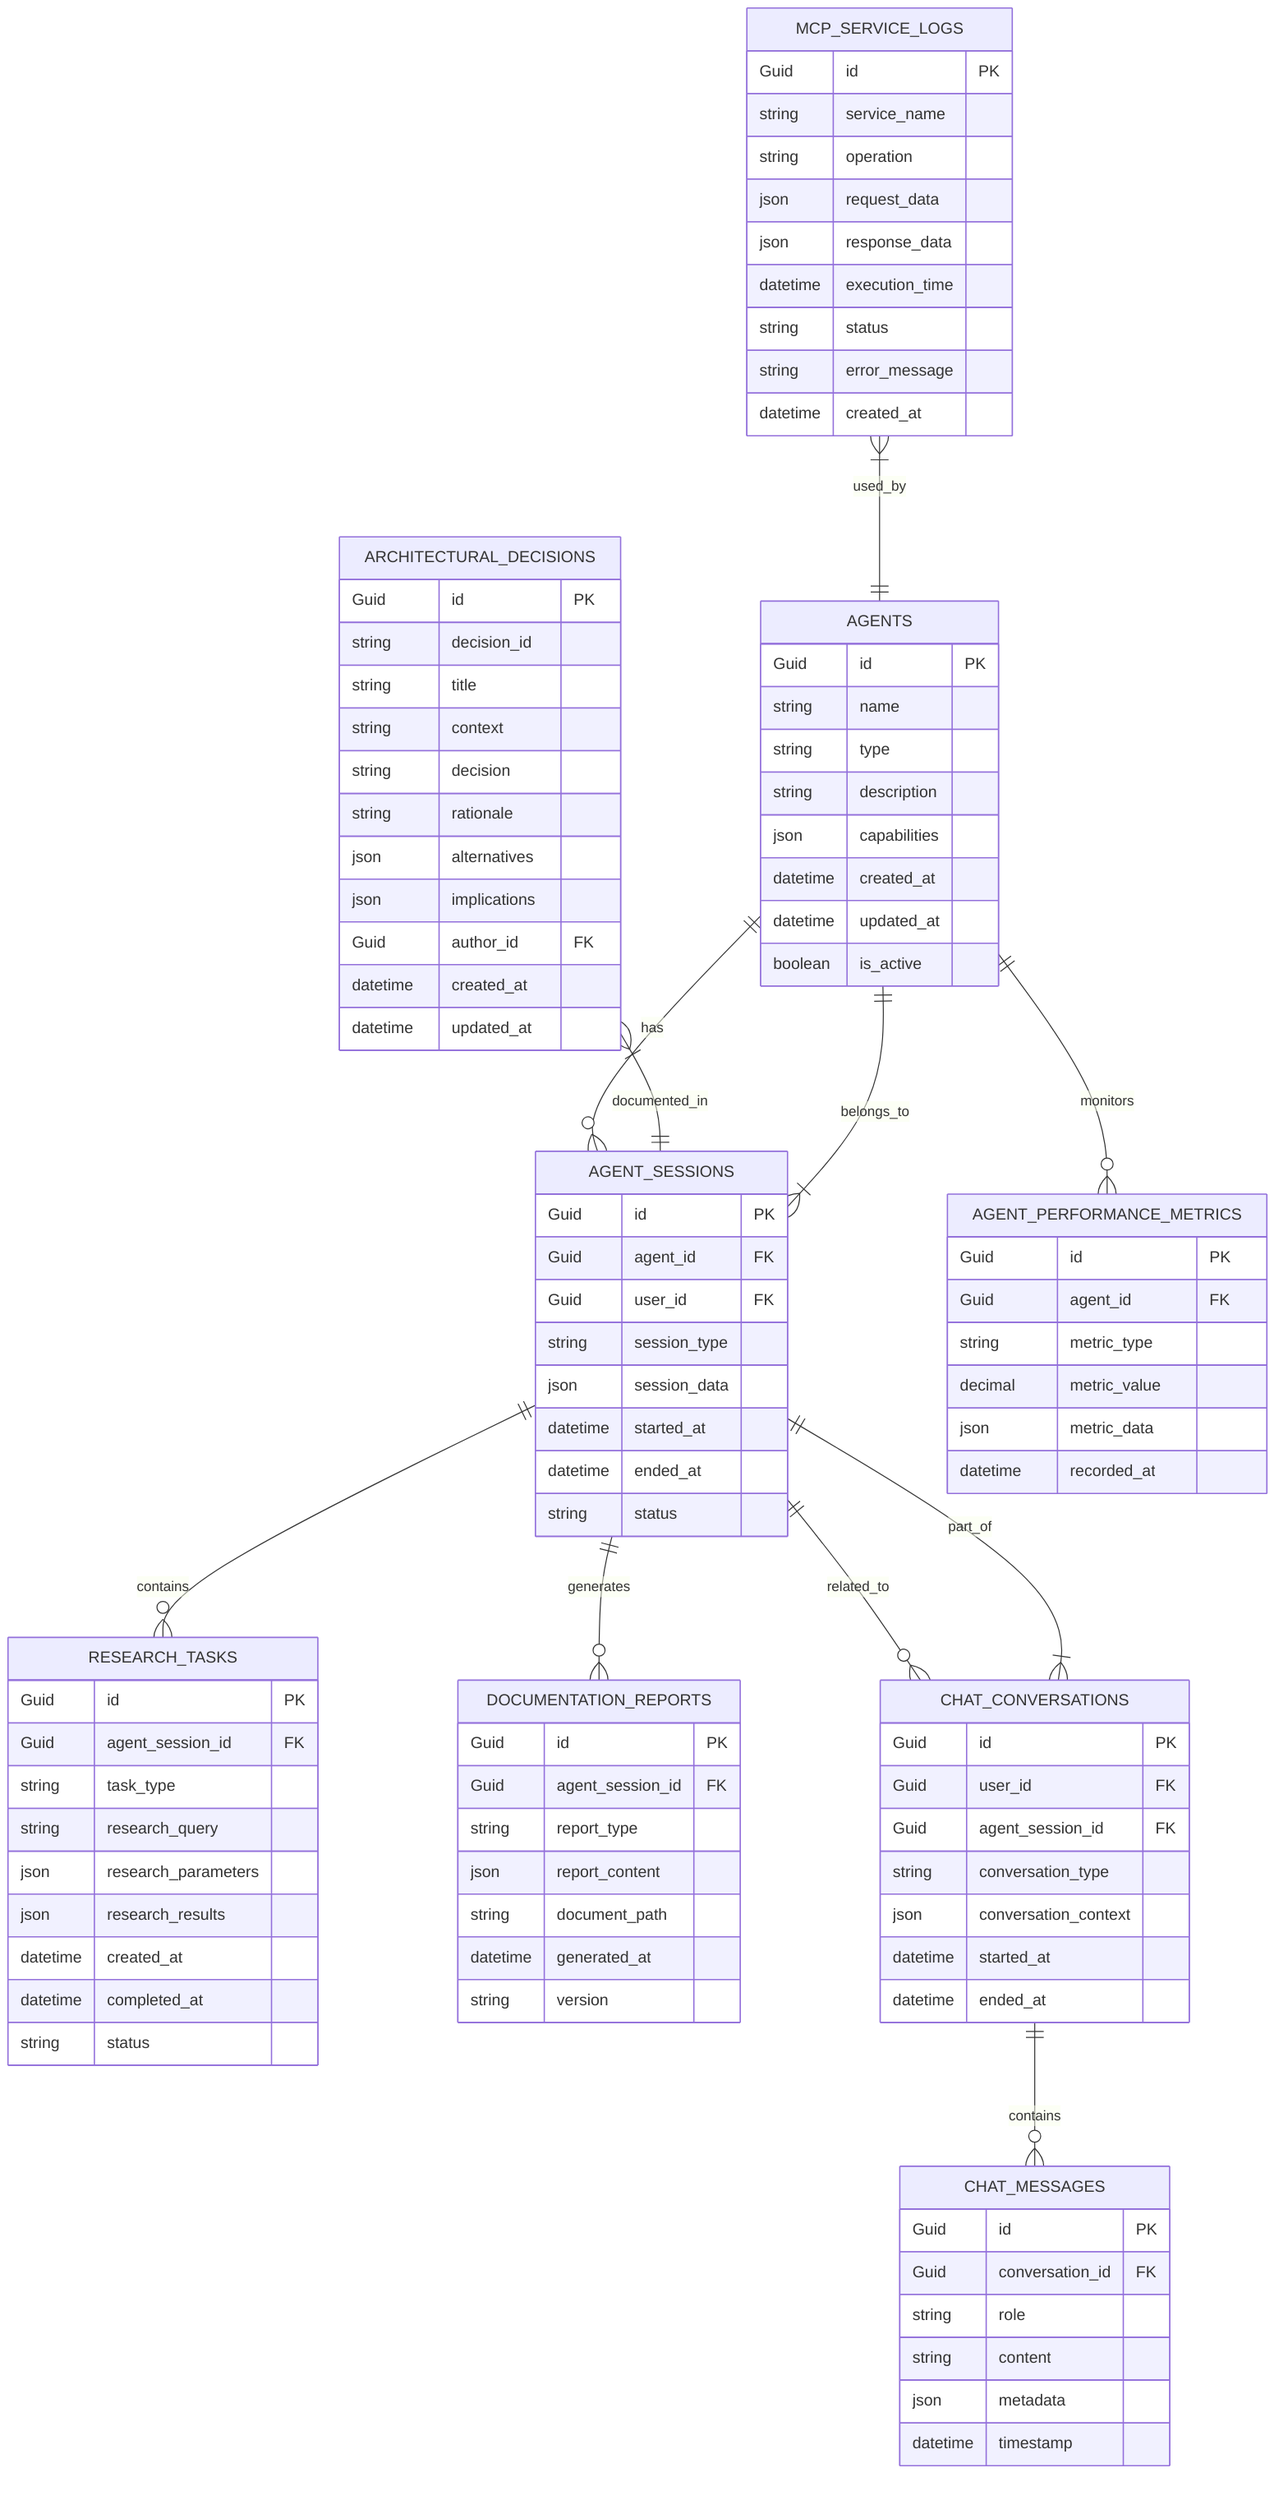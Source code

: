 erDiagram
    AGENTS {
        Guid id PK
        string name
        string type
        string description
        json capabilities
        datetime created_at
        datetime updated_at
        boolean is_active
    }

    AGENT_SESSIONS {
        Guid id PK
        Guid agent_id FK
        Guid user_id FK
        string session_type
        json session_data
        datetime started_at
        datetime ended_at
        string status
    }

    RESEARCH_TASKS {
        Guid id PK
        Guid agent_session_id FK
        string task_type
        string research_query
        json research_parameters
        json research_results
        datetime created_at
        datetime completed_at
        string status
    }

    DOCUMENTATION_REPORTS {
        Guid id PK
        Guid agent_session_id FK
        string report_type
        json report_content
        string document_path
        datetime generated_at
        string version
    }

    ARCHITECTURAL_DECISIONS {
        Guid id PK
        string decision_id
        string title
        string context
        string decision
        string rationale
        json alternatives
        json implications
        Guid author_id FK
        datetime created_at
        datetime updated_at
    }

    CHAT_CONVERSATIONS {
        Guid id PK
        Guid user_id FK
        Guid agent_session_id FK
        string conversation_type
        json conversation_context
        datetime started_at
        datetime ended_at
    }

    CHAT_MESSAGES {
        Guid id PK
        Guid conversation_id FK
        string role
        string content
        json metadata
        datetime timestamp
    }

    AGENT_PERFORMANCE_METRICS {
        Guid id PK
        Guid agent_id FK
        string metric_type
        decimal metric_value
        json metric_data
        datetime recorded_at
    }

    MCP_SERVICE_LOGS {
        Guid id PK
        string service_name
        string operation
        json request_data
        json response_data
        datetime execution_time
        string status
        string error_message
        datetime created_at
    }

    AGENTS ||--o{ AGENT_SESSIONS : "has"
    AGENT_SESSIONS ||--o{ RESEARCH_TASKS : "contains"
    AGENT_SESSIONS ||--o{ DOCUMENTATION_REPORTS : "generates"
    AGENT_SESSIONS ||--o{ CHAT_CONVERSATIONS : "related_to"
    CHAT_CONVERSATIONS ||--o{ CHAT_MESSAGES : "contains"
    AGENTS ||--o{ AGENT_PERFORMANCE_METRICS : "monitors"
    MCP_SERVICE_LOGS }|--|| AGENTS : "used_by"
    AGENT_SESSIONS }|--|| AGENTS : "belongs_to"
    CHAT_CONVERSATIONS }|--|| AGENT_SESSIONS : "part_of"
    ARCHITECTURAL_DECISIONS }|--|| AGENT_SESSIONS : "documented_in"